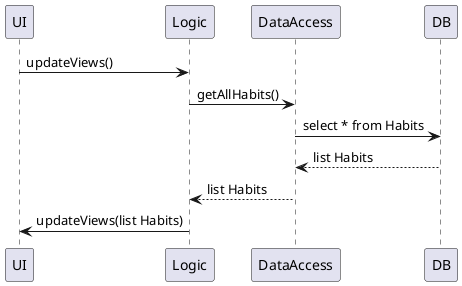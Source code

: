 @startuml
UI -> Logic: updateViews()
Logic -> DataAccess: getAllHabits()
DataAccess -> DB: select * from Habits
DB --> DataAccess: list Habits
DataAccess --> Logic: list Habits
Logic -> UI: updateViews(list Habits)
@enduml